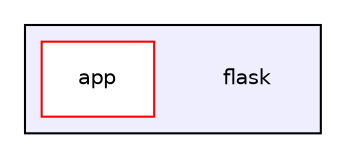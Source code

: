 digraph "D:/project/flask" {
  compound=true
  node [ fontsize="10", fontname="Helvetica"];
  edge [ labelfontsize="10", labelfontname="Helvetica"];
  subgraph clusterdir_9fa759b945beaac971ac21c562c121de {
    graph [ bgcolor="#eeeeff", pencolor="black", label="" URL="dir_9fa759b945beaac971ac21c562c121de.html"];
    dir_9fa759b945beaac971ac21c562c121de [shape=plaintext label="flask"];
    dir_5ba551b23dcfdb3bd09287ebcbd90522 [shape=box label="app" color="red" fillcolor="white" style="filled" URL="dir_5ba551b23dcfdb3bd09287ebcbd90522.html"];
  }
}
